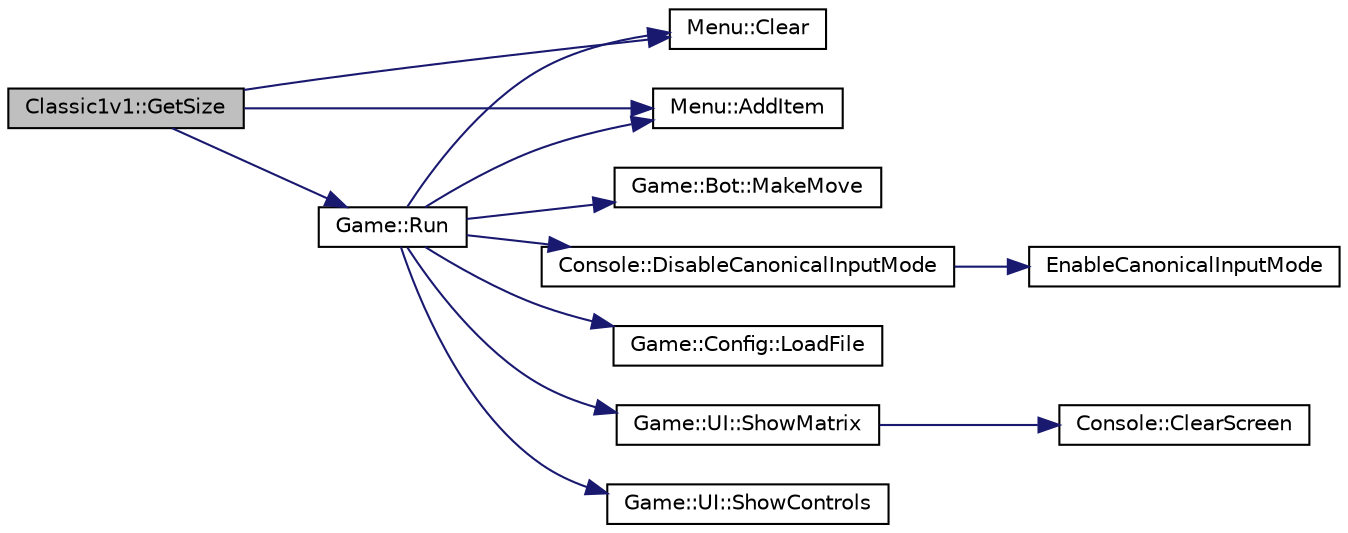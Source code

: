 digraph G
{
  edge [fontname="Helvetica",fontsize="10",labelfontname="Helvetica",labelfontsize="10"];
  node [fontname="Helvetica",fontsize="10",shape=record];
  rankdir="LR";
  Node1 [label="Classic1v1::GetSize",height=0.2,width=0.4,color="black", fillcolor="grey75", style="filled" fontcolor="black"];
  Node1 -> Node2 [color="midnightblue",fontsize="10",style="solid",fontname="Helvetica"];
  Node2 [label="Menu::Clear",height=0.2,width=0.4,color="black", fillcolor="white", style="filled",URL="$namespace_menu.html#a6b9d457244162d557849fb0dc4cd0979",tooltip="Clears up the previous entries of the menu."];
  Node1 -> Node3 [color="midnightblue",fontsize="10",style="solid",fontname="Helvetica"];
  Node3 [label="Menu::AddItem",height=0.2,width=0.4,color="black", fillcolor="white", style="filled",URL="$namespace_menu.html#a7262be6fdeb22a1b2603c68fbf33aba4",tooltip="Adds an item to menu, which is associated to a callback function, that will be used if said item is t..."];
  Node1 -> Node4 [color="midnightblue",fontsize="10",style="solid",fontname="Helvetica"];
  Node4 [label="Game::Run",height=0.2,width=0.4,color="black", fillcolor="white", style="filled",URL="$namespace_game.html#a1880d9816a978b82bb91e4679743173d",tooltip="Main loop, handles just about everything."];
  Node4 -> Node5 [color="midnightblue",fontsize="10",style="solid",fontname="Helvetica"];
  Node5 [label="Console::DisableCanonicalInputMode",height=0.2,width=0.4,color="black", fillcolor="white", style="filled",URL="$namespace_console.html#a593b7cc9376ca8d05ab3f2cd37ec57e0",tooltip="Allows getting input without buffering, which means that the user need not press &#39;Enter&#39; to send inpu..."];
  Node5 -> Node6 [color="midnightblue",fontsize="10",style="solid",fontname="Helvetica"];
  Node6 [label="EnableCanonicalInputMode",height=0.2,width=0.4,color="black", fillcolor="white", style="filled",URL="$_console_8cpp.html#a11687f793d56ffdc12bdef8f29adf4e2"];
  Node4 -> Node7 [color="midnightblue",fontsize="10",style="solid",fontname="Helvetica"];
  Node7 [label="Game::Config::LoadFile",height=0.2,width=0.4,color="black", fillcolor="white", style="filled",URL="$namespace_game_1_1_config.html#a0ef910db9dc5292da7b57c4bbbbe7c34",tooltip="Parse the configuration file."];
  Node4 -> Node8 [color="midnightblue",fontsize="10",style="solid",fontname="Helvetica"];
  Node8 [label="Game::UI::ShowMatrix",height=0.2,width=0.4,color="black", fillcolor="white", style="filled",URL="$namespace_game_1_1_u_i.html#a028894b9a13e582e1f0eb6f6dfa1c588",tooltip="Displays the borders and the game matrix, applying the correct colors to the tokens."];
  Node8 -> Node9 [color="midnightblue",fontsize="10",style="solid",fontname="Helvetica"];
  Node9 [label="Console::ClearScreen",height=0.2,width=0.4,color="black", fillcolor="white", style="filled",URL="$namespace_console.html#a80245913c1a42c001de00e59a5a722c3",tooltip="Clears the screen with VT100 syntax."];
  Node4 -> Node10 [color="midnightblue",fontsize="10",style="solid",fontname="Helvetica"];
  Node10 [label="Game::UI::ShowControls",height=0.2,width=0.4,color="black", fillcolor="white", style="filled",URL="$namespace_game_1_1_u_i.html#a969e86f1ff4de3b03686acbb99b889fd",tooltip="Indicates which controls the current player should be using to move."];
  Node4 -> Node11 [color="midnightblue",fontsize="10",style="solid",fontname="Helvetica"];
  Node11 [label="Game::Bot::MakeMove",height=0.2,width=0.4,color="black", fillcolor="white", style="filled",URL="$namespace_game_1_1_bot.html#a1e084318f29db50aac785e66c1a6f5d8"];
  Node4 -> Node2 [color="midnightblue",fontsize="10",style="solid",fontname="Helvetica"];
  Node4 -> Node3 [color="midnightblue",fontsize="10",style="solid",fontname="Helvetica"];
}
